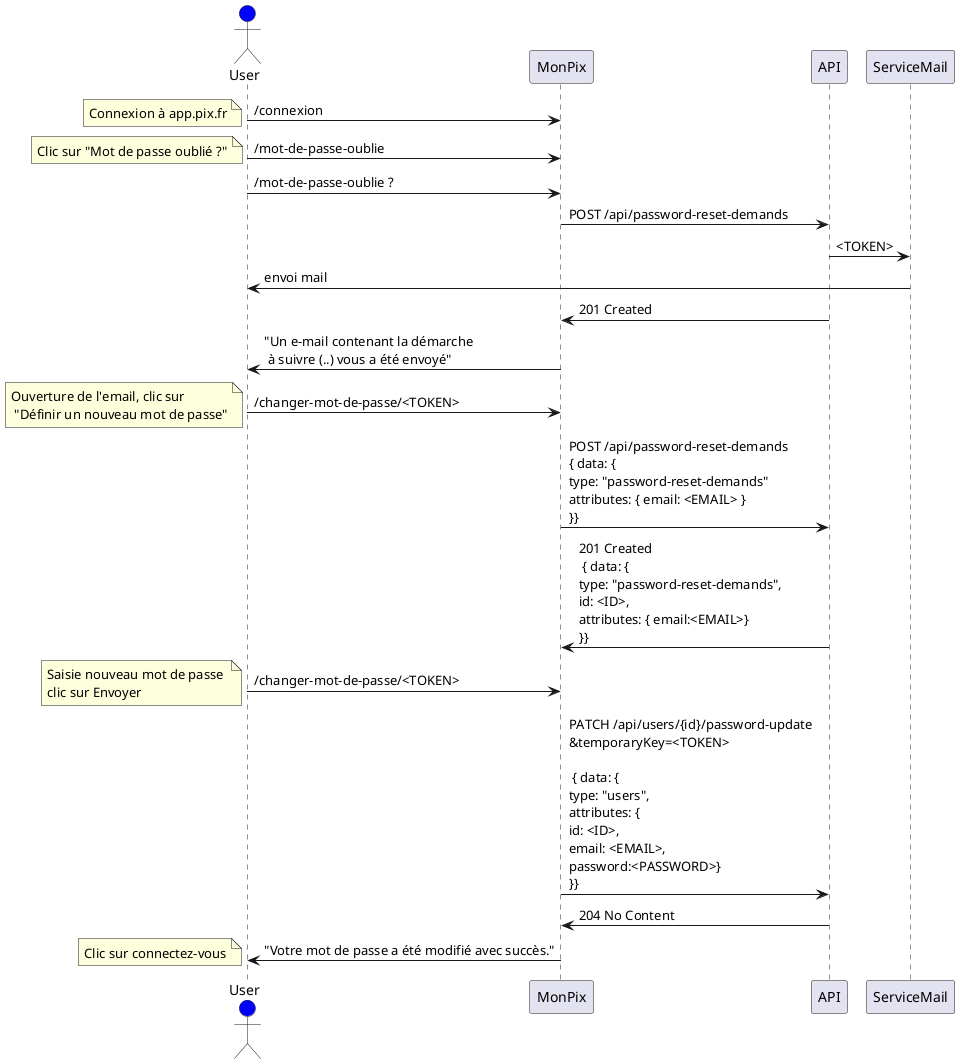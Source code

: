 @startuml
actor User #blue
participant MonPix
participant API
participant ServiceMail
User -> MonPix : /connexion
note left: Connexion à app.pix.fr
User -> MonPix : /mot-de-passe-oublie
note left: Clic sur "Mot de passe oublié ?"
User -> MonPix : /mot-de-passe-oublie ?
MonPix -> API : POST /api/password-reset-demands
API -> ServiceMail : <TOKEN>
ServiceMail -> User: envoi mail
API -> MonPix : 201 Created
MonPix -> User : "Un e-mail contenant la démarche  \n à suivre (..) vous a été envoyé"
User -> MonPix : /changer-mot-de-passe/<TOKEN>
note left: Ouverture de l'email, clic sur \n "Définir un nouveau mot de passe"
MonPix -> API : POST /api/password-reset-demands \n{ data: { \ntype: "password-reset-demands" \nattributes: { email: <EMAIL> }\n}}
API -> MonPix : 201 Created \n { data: {\ntype: "password-reset-demands", \nid: <ID>, \nattributes: { email:<EMAIL>}\n}}
User -> MonPix : /changer-mot-de-passe/<TOKEN>
note left: Saisie nouveau mot de passe \nclic sur Envoyer
MonPix -> API : PATCH /api/users/{id}/password-update\n&temporaryKey=<TOKEN>\n\n { data: { \ntype: "users", \nattributes: {  \nid: <ID>,  \nemail: <EMAIL>, \npassword:<PASSWORD>}\n}}
API -> MonPix : 204 No Content
MonPix -> User : "Votre mot de passe a été modifié avec succès."
note left: Clic sur connectez-vous
@enduml
